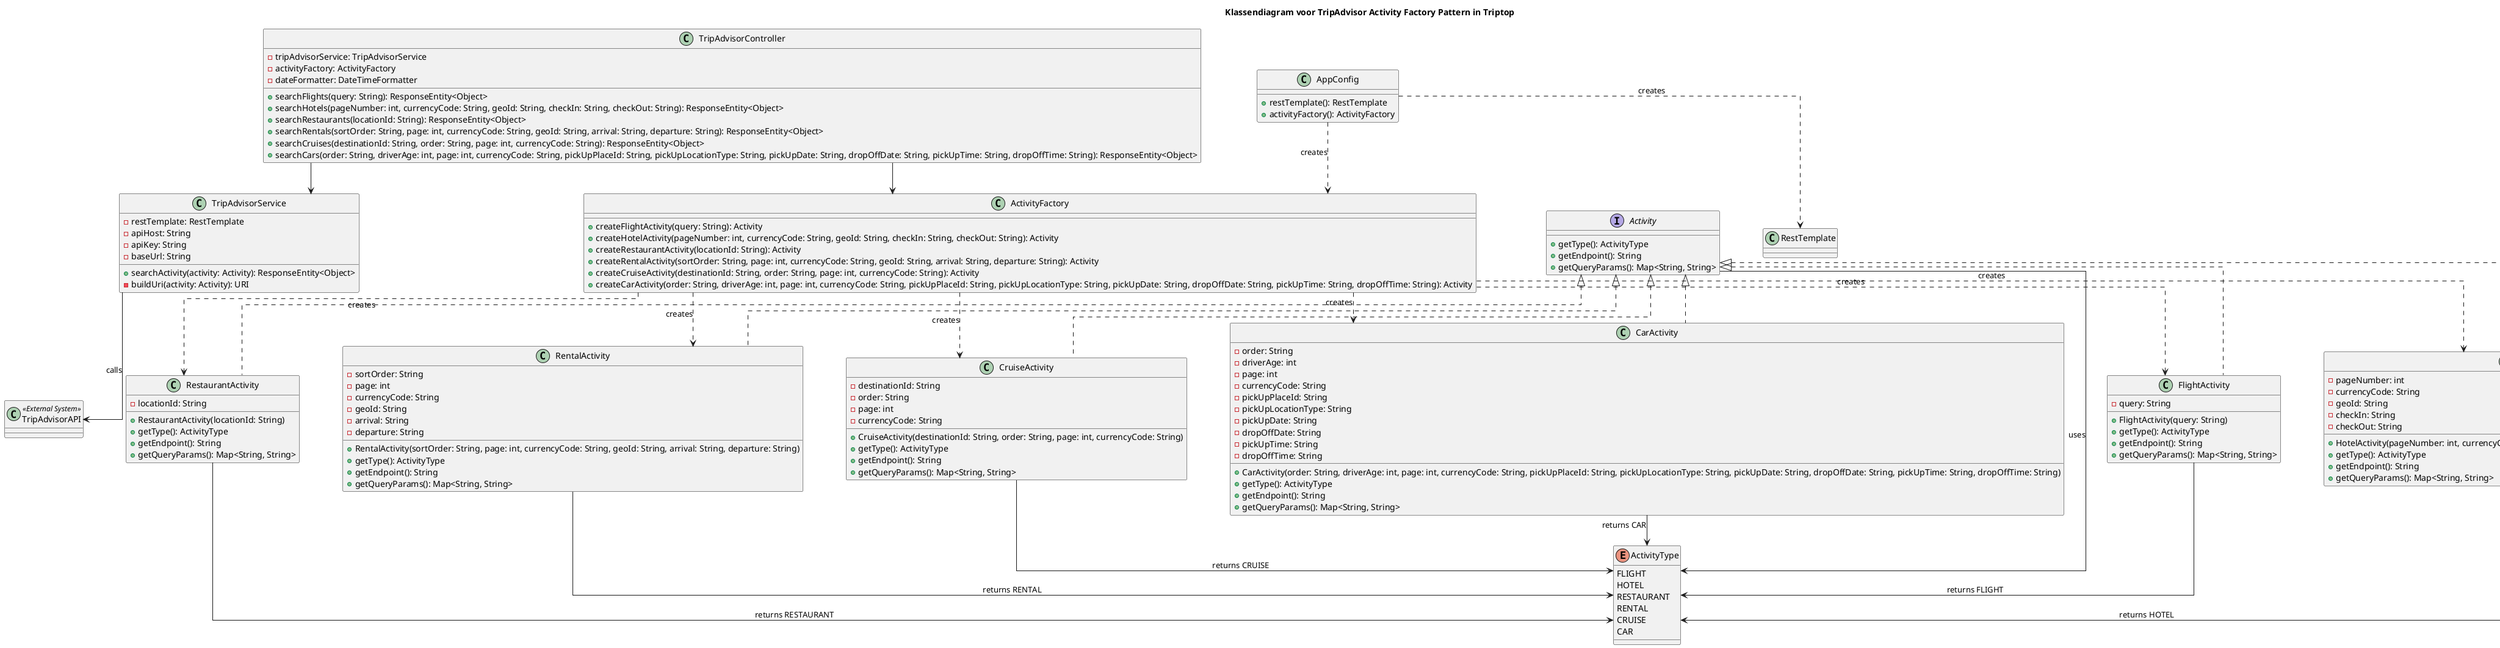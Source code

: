 @startuml
skinparam linetype ortho
skinparam nodesep 70
skinparam ranksep 50

title "Klassendiagram voor TripAdvisor Activity Factory Pattern in Triptop"

' Ontwerpvraag: Modularity: Hoe kunnen we het systeem uitbreiden met nieuwe types activiteiten of excursies zonder de bestaande code te veranderen?

' Controllers
class TripAdvisorController {
  -tripAdvisorService: TripAdvisorService
  -activityFactory: ActivityFactory
  -dateFormatter: DateTimeFormatter
  +searchFlights(query: String): ResponseEntity<Object>
  +searchHotels(pageNumber: int, currencyCode: String, geoId: String, checkIn: String, checkOut: String): ResponseEntity<Object>
  +searchRestaurants(locationId: String): ResponseEntity<Object>
  +searchRentals(sortOrder: String, page: int, currencyCode: String, geoId: String, arrival: String, departure: String): ResponseEntity<Object>
  +searchCruises(destinationId: String, order: String, page: int, currencyCode: String): ResponseEntity<Object>
  +searchCars(order: String, driverAge: int, page: int, currencyCode: String, pickUpPlaceId: String, pickUpLocationType: String, pickUpDate: String, dropOffDate: String, pickUpTime: String, dropOffTime: String): ResponseEntity<Object>
}

' Services
class TripAdvisorService {
  -restTemplate: RestTemplate
  -apiHost: String
  -apiKey: String
  -baseUrl: String
  +searchActivity(activity: Activity): ResponseEntity<Object>
  -buildUri(activity: Activity): URI
}

' Configuration
class AppConfig {
  +restTemplate(): RestTemplate
  +activityFactory(): ActivityFactory
}

' Factory Pattern Core
class ActivityFactory {
  +createFlightActivity(query: String): Activity
  +createHotelActivity(pageNumber: int, currencyCode: String, geoId: String, checkIn: String, checkOut: String): Activity
  +createRestaurantActivity(locationId: String): Activity
  +createRentalActivity(sortOrder: String, page: int, currencyCode: String, geoId: String, arrival: String, departure: String): Activity
  +createCruiseActivity(destinationId: String, order: String, page: int, currencyCode: String): Activity
  +createCarActivity(order: String, driverAge: int, page: int, currencyCode: String, pickUpPlaceId: String, pickUpLocationType: String, pickUpDate: String, dropOffDate: String, pickUpTime: String, dropOffTime: String): Activity
}

' Product interface
interface Activity {
  +getType(): ActivityType
  +getEndpoint(): String
  +getQueryParams(): Map<String, String>
}

' Concrete Products
class FlightActivity {
  -query: String
  +FlightActivity(query: String)
  +getType(): ActivityType
  +getEndpoint(): String
  +getQueryParams(): Map<String, String>
}

class HotelActivity {
  -pageNumber: int
  -currencyCode: String
  -geoId: String
  -checkIn: String
  -checkOut: String
  +HotelActivity(pageNumber: int, currencyCode: String, geoId: String, checkIn: String, checkOut: String)
  +getType(): ActivityType
  +getEndpoint(): String
  +getQueryParams(): Map<String, String>
}

class RestaurantActivity {
  -locationId: String
  +RestaurantActivity(locationId: String)
  +getType(): ActivityType
  +getEndpoint(): String
  +getQueryParams(): Map<String, String>
}

class RentalActivity {
  -sortOrder: String
  -page: int
  -currencyCode: String
  -geoId: String
  -arrival: String
  -departure: String
  +RentalActivity(sortOrder: String, page: int, currencyCode: String, geoId: String, arrival: String, departure: String)
  +getType(): ActivityType
  +getEndpoint(): String
  +getQueryParams(): Map<String, String>
}

class CruiseActivity {
  -destinationId: String
  -order: String
  -page: int
  -currencyCode: String
  +CruiseActivity(destinationId: String, order: String, page: int, currencyCode: String)
  +getType(): ActivityType
  +getEndpoint(): String
  +getQueryParams(): Map<String, String>
}

class CarActivity {
  -order: String
  -driverAge: int
  -page: int
  -currencyCode: String
  -pickUpPlaceId: String
  -pickUpLocationType: String
  -pickUpDate: String
  -dropOffDate: String
  -pickUpTime: String
  -dropOffTime: String
  +CarActivity(order: String, driverAge: int, page: int, currencyCode: String, pickUpPlaceId: String, pickUpLocationType: String, pickUpDate: String, dropOffDate: String, pickUpTime: String, dropOffTime: String)
  +getType(): ActivityType
  +getEndpoint(): String
  +getQueryParams(): Map<String, String>
}

' Domain models
enum ActivityType {
  FLIGHT
  HOTEL
  RESTAURANT
  RENTAL
  CRUISE
  CAR
}

' External Systems
class TripAdvisorAPI << External System >>

' Relationships - Controller and Services
TripAdvisorController --> TripAdvisorService
TripAdvisorController --> ActivityFactory

' Configuration relationships
AppConfig ..> RestTemplate : creates
AppConfig ..> ActivityFactory : creates

' Factory Pattern Relationships
ActivityFactory ..> FlightActivity : creates
ActivityFactory ..> HotelActivity : creates
ActivityFactory ..> RestaurantActivity : creates
ActivityFactory ..> RentalActivity : creates
ActivityFactory ..> CruiseActivity : creates
ActivityFactory ..> CarActivity : creates

' Product Relationships
Activity <|.. FlightActivity
Activity <|.. HotelActivity
Activity <|.. RestaurantActivity
Activity <|.. RentalActivity
Activity <|.. CruiseActivity
Activity <|.. CarActivity

' External Systems
TripAdvisorService --> TripAdvisorAPI : calls

' Domain Relationships
Activity --> ActivityType : uses
FlightActivity --> ActivityType : returns FLIGHT
HotelActivity --> ActivityType : returns HOTEL
RestaurantActivity --> ActivityType : returns RESTAURANT
RentalActivity --> ActivityType : returns RENTAL
CruiseActivity --> ActivityType : returns CRUISE
CarActivity --> ActivityType : returns CAR

@enduml 